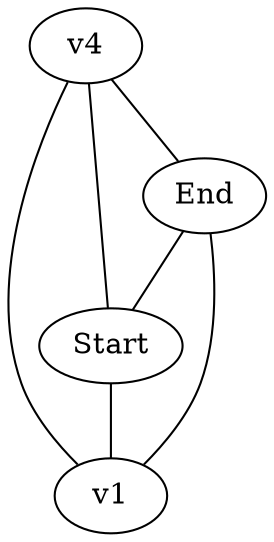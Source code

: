 graph prob5 {
    v1 [pos = "320, 100";];
    Start [pos = "140, 340";];
    End [pos = "500, 340";];
    v4 [pos = "320, 260";];
    
    Start -- v1 [key = "e1";];
    End -- v1 [key = "e2";];
    v4 -- v1 [key = "e3";];
    End -- Start [key = "e4";];
    v4 -- Start [key = "e5";];
    v4 -- End [key = "e6";];
}